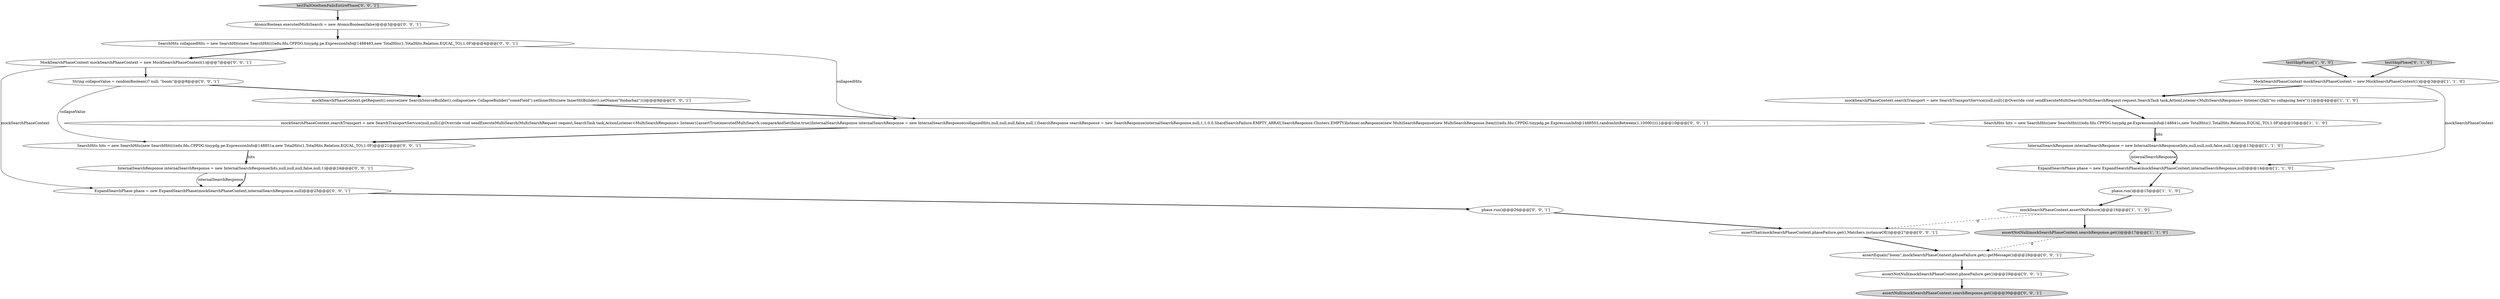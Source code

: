 digraph {
3 [style = filled, label = "phase.run()@@@15@@@['1', '1', '0']", fillcolor = white, shape = ellipse image = "AAA0AAABBB1BBB"];
8 [style = filled, label = "testSkipPhase['1', '0', '0']", fillcolor = lightgray, shape = diamond image = "AAA0AAABBB1BBB"];
2 [style = filled, label = "MockSearchPhaseContext mockSearchPhaseContext = new MockSearchPhaseContext(1)@@@3@@@['1', '1', '0']", fillcolor = white, shape = ellipse image = "AAA0AAABBB1BBB"];
20 [style = filled, label = "ExpandSearchPhase phase = new ExpandSearchPhase(mockSearchPhaseContext,internalSearchResponse,null)@@@25@@@['0', '0', '1']", fillcolor = white, shape = ellipse image = "AAA0AAABBB3BBB"];
10 [style = filled, label = "assertThat(mockSearchPhaseContext.phaseFailure.get(),Matchers.instanceOf())@@@27@@@['0', '0', '1']", fillcolor = white, shape = ellipse image = "AAA0AAABBB3BBB"];
9 [style = filled, label = "testSkipPhase['0', '1', '0']", fillcolor = lightgray, shape = diamond image = "AAA0AAABBB2BBB"];
17 [style = filled, label = "MockSearchPhaseContext mockSearchPhaseContext = new MockSearchPhaseContext(1)@@@7@@@['0', '0', '1']", fillcolor = white, shape = ellipse image = "AAA0AAABBB3BBB"];
16 [style = filled, label = "testFailOneItemFailsEntirePhase['0', '0', '1']", fillcolor = lightgray, shape = diamond image = "AAA0AAABBB3BBB"];
6 [style = filled, label = "mockSearchPhaseContext.assertNoFailure()@@@16@@@['1', '1', '0']", fillcolor = white, shape = ellipse image = "AAA0AAABBB1BBB"];
21 [style = filled, label = "phase.run()@@@26@@@['0', '0', '1']", fillcolor = white, shape = ellipse image = "AAA0AAABBB3BBB"];
22 [style = filled, label = "SearchHits hits = new SearchHits(new SearchHit((((edu.fdu.CPPDG.tinypdg.pe.ExpressionInfo@148851a,new TotalHits(1,TotalHits.Relation.EQUAL_TO),1.0F)@@@21@@@['0', '0', '1']", fillcolor = white, shape = ellipse image = "AAA0AAABBB3BBB"];
0 [style = filled, label = "mockSearchPhaseContext.searchTransport = new SearchTransportService(null,null){@Override void sendExecuteMultiSearch(MultiSearchRequest request,SearchTask task,ActionListener<MultiSearchResponse> listener){fail(\"no collapsing here\")}}@@@4@@@['1', '1', '0']", fillcolor = white, shape = ellipse image = "AAA0AAABBB1BBB"];
18 [style = filled, label = "mockSearchPhaseContext.getRequest().source(new SearchSourceBuilder().collapse(new CollapseBuilder(\"someField\").setInnerHits(new InnerHitBuilder().setName(\"foobarbaz\"))))@@@9@@@['0', '0', '1']", fillcolor = white, shape = ellipse image = "AAA0AAABBB3BBB"];
5 [style = filled, label = "ExpandSearchPhase phase = new ExpandSearchPhase(mockSearchPhaseContext,internalSearchResponse,null)@@@14@@@['1', '1', '0']", fillcolor = white, shape = ellipse image = "AAA0AAABBB1BBB"];
11 [style = filled, label = "mockSearchPhaseContext.searchTransport = new SearchTransportService(null,null){@Override void sendExecuteMultiSearch(MultiSearchRequest request,SearchTask task,ActionListener<MultiSearchResponse> listener){assertTrue(executedMultiSearch.compareAndSet(false,true))InternalSearchResponse internalSearchResponse = new InternalSearchResponse(collapsedHits,null,null,null,false,null,1)SearchResponse searchResponse = new SearchResponse(internalSearchResponse,null,1,1,0,0,ShardSearchFailure.EMPTY_ARRAY,SearchResponse.Clusters.EMPTY)listener.onResponse(new MultiSearchResponse(new MultiSearchResponse.Item((((edu.fdu.CPPDG.tinypdg.pe.ExpressionInfo@1488503,randomIntBetween(1,10000)))}}@@@10@@@['0', '0', '1']", fillcolor = white, shape = ellipse image = "AAA0AAABBB3BBB"];
19 [style = filled, label = "assertNotNull(mockSearchPhaseContext.phaseFailure.get())@@@29@@@['0', '0', '1']", fillcolor = white, shape = ellipse image = "AAA0AAABBB3BBB"];
12 [style = filled, label = "assertNull(mockSearchPhaseContext.searchResponse.get())@@@30@@@['0', '0', '1']", fillcolor = lightgray, shape = ellipse image = "AAA0AAABBB3BBB"];
4 [style = filled, label = "SearchHits hits = new SearchHits(new SearchHit((((edu.fdu.CPPDG.tinypdg.pe.ExpressionInfo@148841c,new TotalHits(1,TotalHits.Relation.EQUAL_TO),1.0F)@@@10@@@['1', '1', '0']", fillcolor = white, shape = ellipse image = "AAA0AAABBB1BBB"];
13 [style = filled, label = "assertEquals(\"boom\",mockSearchPhaseContext.phaseFailure.get().getMessage())@@@28@@@['0', '0', '1']", fillcolor = white, shape = ellipse image = "AAA0AAABBB3BBB"];
1 [style = filled, label = "InternalSearchResponse internalSearchResponse = new InternalSearchResponse(hits,null,null,null,false,null,1)@@@13@@@['1', '1', '0']", fillcolor = white, shape = ellipse image = "AAA0AAABBB1BBB"];
14 [style = filled, label = "SearchHits collapsedHits = new SearchHits(new SearchHit((((edu.fdu.CPPDG.tinypdg.pe.ExpressionInfo@1488483,new TotalHits(1,TotalHits.Relation.EQUAL_TO),1.0F)@@@4@@@['0', '0', '1']", fillcolor = white, shape = ellipse image = "AAA0AAABBB3BBB"];
7 [style = filled, label = "assertNotNull(mockSearchPhaseContext.searchResponse.get())@@@17@@@['1', '1', '0']", fillcolor = lightgray, shape = ellipse image = "AAA0AAABBB1BBB"];
24 [style = filled, label = "String collapseValue = randomBoolean()? null: \"boom\"@@@8@@@['0', '0', '1']", fillcolor = white, shape = ellipse image = "AAA0AAABBB3BBB"];
15 [style = filled, label = "InternalSearchResponse internalSearchResponse = new InternalSearchResponse(hits,null,null,null,false,null,1)@@@24@@@['0', '0', '1']", fillcolor = white, shape = ellipse image = "AAA0AAABBB3BBB"];
23 [style = filled, label = "AtomicBoolean executedMultiSearch = new AtomicBoolean(false)@@@3@@@['0', '0', '1']", fillcolor = white, shape = ellipse image = "AAA0AAABBB3BBB"];
14->17 [style = bold, label=""];
11->22 [style = bold, label=""];
0->4 [style = bold, label=""];
24->18 [style = bold, label=""];
13->19 [style = bold, label=""];
1->5 [style = solid, label="internalSearchResponse"];
9->2 [style = bold, label=""];
14->11 [style = solid, label="collapsedHits"];
22->15 [style = bold, label=""];
7->13 [style = dashed, label="0"];
21->10 [style = bold, label=""];
4->1 [style = bold, label=""];
3->6 [style = bold, label=""];
17->20 [style = solid, label="mockSearchPhaseContext"];
20->21 [style = bold, label=""];
8->2 [style = bold, label=""];
15->20 [style = solid, label="internalSearchResponse"];
16->23 [style = bold, label=""];
10->13 [style = bold, label=""];
17->24 [style = bold, label=""];
24->22 [style = solid, label="collapseValue"];
15->20 [style = bold, label=""];
23->14 [style = bold, label=""];
2->5 [style = solid, label="mockSearchPhaseContext"];
2->0 [style = bold, label=""];
5->3 [style = bold, label=""];
6->7 [style = bold, label=""];
4->1 [style = solid, label="hits"];
6->10 [style = dashed, label="0"];
19->12 [style = bold, label=""];
18->11 [style = bold, label=""];
22->15 [style = solid, label="hits"];
1->5 [style = bold, label=""];
}
